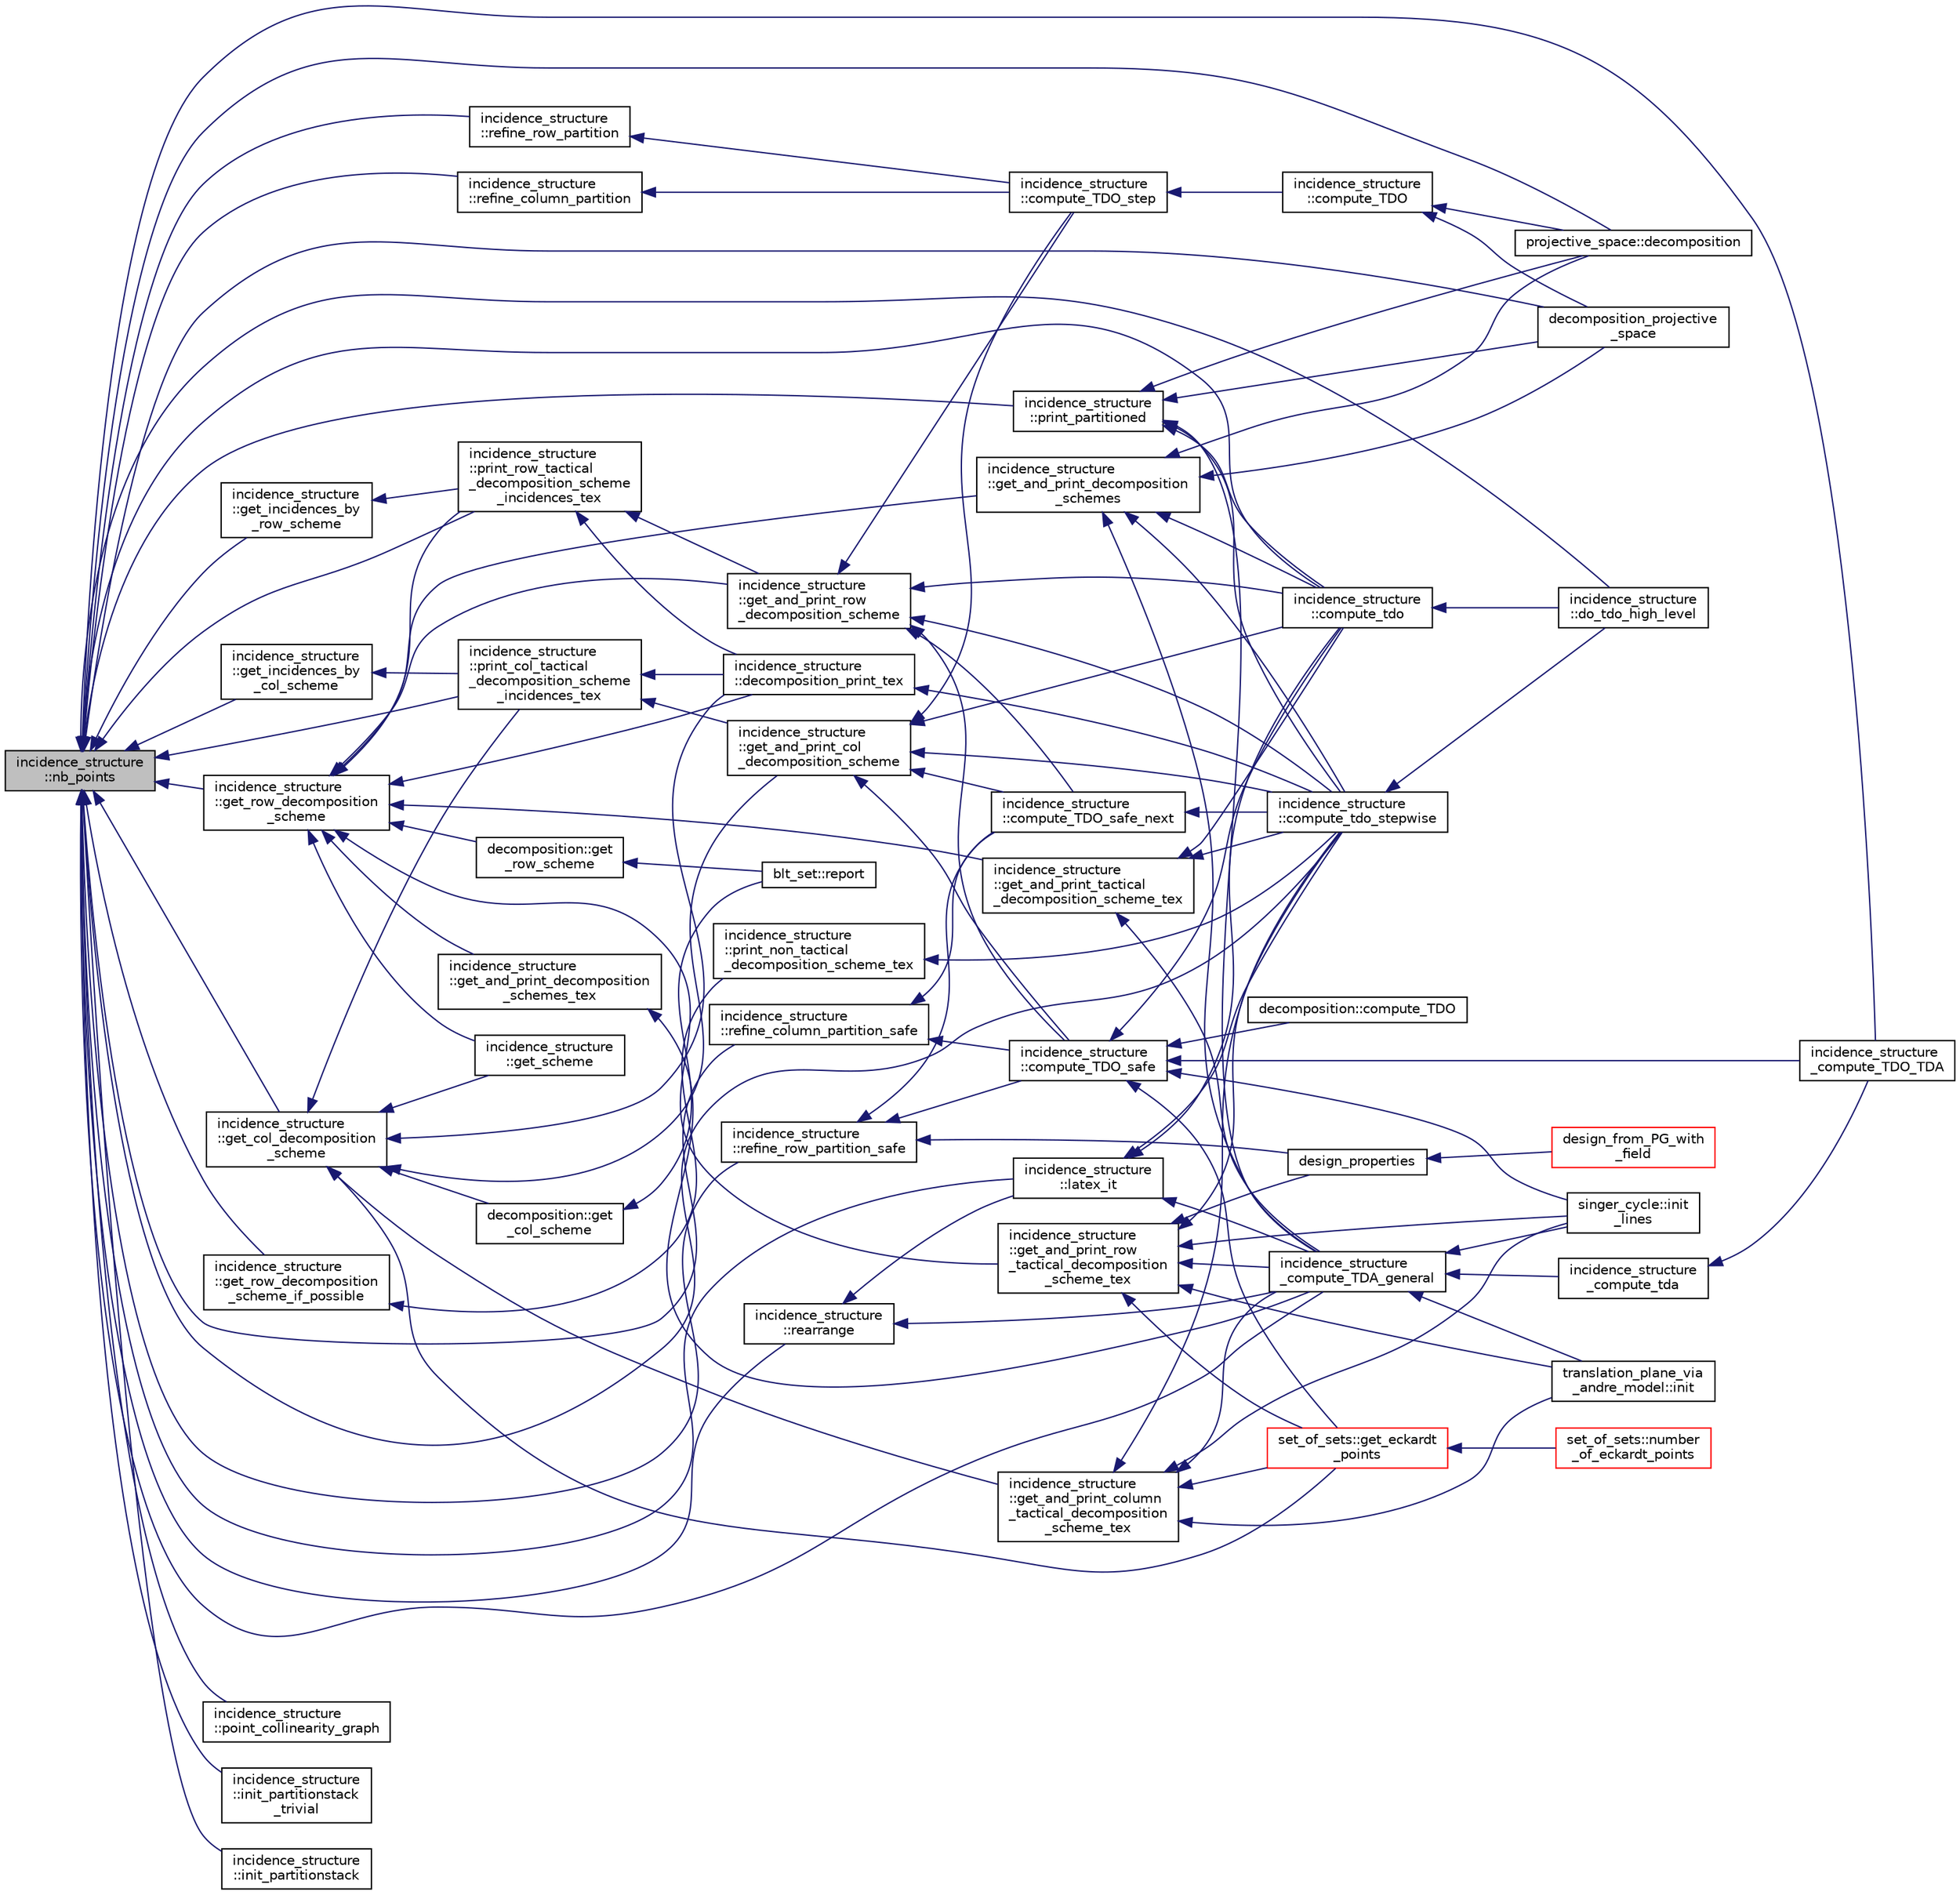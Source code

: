 digraph "incidence_structure::nb_points"
{
  edge [fontname="Helvetica",fontsize="10",labelfontname="Helvetica",labelfontsize="10"];
  node [fontname="Helvetica",fontsize="10",shape=record];
  rankdir="LR";
  Node5301 [label="incidence_structure\l::nb_points",height=0.2,width=0.4,color="black", fillcolor="grey75", style="filled", fontcolor="black"];
  Node5301 -> Node5302 [dir="back",color="midnightblue",fontsize="10",style="solid",fontname="Helvetica"];
  Node5302 [label="decomposition_projective\l_space",height=0.2,width=0.4,color="black", fillcolor="white", style="filled",URL="$df/d74/tl__geometry_8h.html#a82c6b40b3138e3e5bae2299d49680ac1"];
  Node5301 -> Node5303 [dir="back",color="midnightblue",fontsize="10",style="solid",fontname="Helvetica"];
  Node5303 [label="incidence_structure\l::refine_column_partition_safe",height=0.2,width=0.4,color="black", fillcolor="white", style="filled",URL="$da/d8a/classincidence__structure.html#a958f8ddce2d53753adb1df588bf0e721"];
  Node5303 -> Node5304 [dir="back",color="midnightblue",fontsize="10",style="solid",fontname="Helvetica"];
  Node5304 [label="incidence_structure\l::compute_TDO_safe_next",height=0.2,width=0.4,color="black", fillcolor="white", style="filled",URL="$da/d8a/classincidence__structure.html#a7c315a348fc6bed0f8642767cc9cd7d1"];
  Node5304 -> Node5305 [dir="back",color="midnightblue",fontsize="10",style="solid",fontname="Helvetica"];
  Node5305 [label="incidence_structure\l::compute_tdo_stepwise",height=0.2,width=0.4,color="black", fillcolor="white", style="filled",URL="$da/d8a/classincidence__structure.html#a91a7039b74c96b39bcd084b02181f191"];
  Node5305 -> Node5306 [dir="back",color="midnightblue",fontsize="10",style="solid",fontname="Helvetica"];
  Node5306 [label="incidence_structure\l::do_tdo_high_level",height=0.2,width=0.4,color="black", fillcolor="white", style="filled",URL="$da/d8a/classincidence__structure.html#a8840e820448ad980279f244a90888b77"];
  Node5303 -> Node5307 [dir="back",color="midnightblue",fontsize="10",style="solid",fontname="Helvetica"];
  Node5307 [label="incidence_structure\l::compute_TDO_safe",height=0.2,width=0.4,color="black", fillcolor="white", style="filled",URL="$da/d8a/classincidence__structure.html#ab1409e71c4b6855e49edfd3526644202"];
  Node5307 -> Node5308 [dir="back",color="midnightblue",fontsize="10",style="solid",fontname="Helvetica"];
  Node5308 [label="set_of_sets::get_eckardt\l_points",height=0.2,width=0.4,color="red", fillcolor="white", style="filled",URL="$da/dd6/classset__of__sets.html#af6713e71ef5a1b7cc7892d78900166c4"];
  Node5308 -> Node5309 [dir="back",color="midnightblue",fontsize="10",style="solid",fontname="Helvetica"];
  Node5309 [label="set_of_sets::number\l_of_eckardt_points",height=0.2,width=0.4,color="red", fillcolor="white", style="filled",URL="$da/dd6/classset__of__sets.html#acf1d8689cc8ef9c4987d86c78be68302"];
  Node5307 -> Node5319 [dir="back",color="midnightblue",fontsize="10",style="solid",fontname="Helvetica"];
  Node5319 [label="decomposition::compute_TDO",height=0.2,width=0.4,color="black", fillcolor="white", style="filled",URL="$d3/d2b/classdecomposition.html#acde2ae0342c89d2ba817ecdc98813cbe"];
  Node5307 -> Node5320 [dir="back",color="midnightblue",fontsize="10",style="solid",fontname="Helvetica"];
  Node5320 [label="incidence_structure\l::compute_tdo",height=0.2,width=0.4,color="black", fillcolor="white", style="filled",URL="$da/d8a/classincidence__structure.html#a74cfa0336bdb1b0d0eace43f330a2b0f"];
  Node5320 -> Node5306 [dir="back",color="midnightblue",fontsize="10",style="solid",fontname="Helvetica"];
  Node5307 -> Node5321 [dir="back",color="midnightblue",fontsize="10",style="solid",fontname="Helvetica"];
  Node5321 [label="incidence_structure\l_compute_TDO_TDA",height=0.2,width=0.4,color="black", fillcolor="white", style="filled",URL="$df/d74/tl__geometry_8h.html#a63d0e7a207e173b92c0e560df4d8e980"];
  Node5307 -> Node5322 [dir="back",color="midnightblue",fontsize="10",style="solid",fontname="Helvetica"];
  Node5322 [label="singer_cycle::init\l_lines",height=0.2,width=0.4,color="black", fillcolor="white", style="filled",URL="$d8/d13/classsinger__cycle.html#a817cbf613596d5db2cf5e926db8fa328"];
  Node5301 -> Node5323 [dir="back",color="midnightblue",fontsize="10",style="solid",fontname="Helvetica"];
  Node5323 [label="incidence_structure\l::refine_row_partition_safe",height=0.2,width=0.4,color="black", fillcolor="white", style="filled",URL="$da/d8a/classincidence__structure.html#ae84b2dc0f1a0cd1f9acfadcae21e3745"];
  Node5323 -> Node5324 [dir="back",color="midnightblue",fontsize="10",style="solid",fontname="Helvetica"];
  Node5324 [label="design_properties",height=0.2,width=0.4,color="black", fillcolor="white", style="filled",URL="$d9/dc2/apps_2combinatorics_2design_8_c.html#a7d7aac893d68b4a25d1ab91b57ae2af1"];
  Node5324 -> Node5325 [dir="back",color="midnightblue",fontsize="10",style="solid",fontname="Helvetica"];
  Node5325 [label="design_from_PG_with\l_field",height=0.2,width=0.4,color="red", fillcolor="white", style="filled",URL="$d9/dc2/apps_2combinatorics_2design_8_c.html#a5d0ddbe05228e631bc5fc469bc9ba6dd"];
  Node5323 -> Node5304 [dir="back",color="midnightblue",fontsize="10",style="solid",fontname="Helvetica"];
  Node5323 -> Node5307 [dir="back",color="midnightblue",fontsize="10",style="solid",fontname="Helvetica"];
  Node5301 -> Node5328 [dir="back",color="midnightblue",fontsize="10",style="solid",fontname="Helvetica"];
  Node5328 [label="incidence_structure\l::refine_column_partition",height=0.2,width=0.4,color="black", fillcolor="white", style="filled",URL="$da/d8a/classincidence__structure.html#ac262f307c1531d67496129dc7890cda4"];
  Node5328 -> Node5329 [dir="back",color="midnightblue",fontsize="10",style="solid",fontname="Helvetica"];
  Node5329 [label="incidence_structure\l::compute_TDO_step",height=0.2,width=0.4,color="black", fillcolor="white", style="filled",URL="$da/d8a/classincidence__structure.html#a6175accaa64033df34d722c594a8b827"];
  Node5329 -> Node5330 [dir="back",color="midnightblue",fontsize="10",style="solid",fontname="Helvetica"];
  Node5330 [label="incidence_structure\l::compute_TDO",height=0.2,width=0.4,color="black", fillcolor="white", style="filled",URL="$da/d8a/classincidence__structure.html#a617e41f176be4a8d522036666342f65e"];
  Node5330 -> Node5302 [dir="back",color="midnightblue",fontsize="10",style="solid",fontname="Helvetica"];
  Node5330 -> Node5331 [dir="back",color="midnightblue",fontsize="10",style="solid",fontname="Helvetica"];
  Node5331 [label="projective_space::decomposition",height=0.2,width=0.4,color="black", fillcolor="white", style="filled",URL="$d2/d17/classprojective__space.html#ae060ee525e7a974bce04d78be7f6dd51"];
  Node5301 -> Node5332 [dir="back",color="midnightblue",fontsize="10",style="solid",fontname="Helvetica"];
  Node5332 [label="incidence_structure\l::refine_row_partition",height=0.2,width=0.4,color="black", fillcolor="white", style="filled",URL="$da/d8a/classincidence__structure.html#a6e1419be9f59e69fd83b44e6b11905ea"];
  Node5332 -> Node5329 [dir="back",color="midnightblue",fontsize="10",style="solid",fontname="Helvetica"];
  Node5301 -> Node5333 [dir="back",color="midnightblue",fontsize="10",style="solid",fontname="Helvetica"];
  Node5333 [label="incidence_structure\l::print_row_tactical\l_decomposition_scheme\l_incidences_tex",height=0.2,width=0.4,color="black", fillcolor="white", style="filled",URL="$da/d8a/classincidence__structure.html#a23279d5c98b702de05171c245d5375fa"];
  Node5333 -> Node5334 [dir="back",color="midnightblue",fontsize="10",style="solid",fontname="Helvetica"];
  Node5334 [label="incidence_structure\l::get_and_print_row\l_decomposition_scheme",height=0.2,width=0.4,color="black", fillcolor="white", style="filled",URL="$da/d8a/classincidence__structure.html#a4a1e589bb5c47fb2d98fdb561b669dcf"];
  Node5334 -> Node5304 [dir="back",color="midnightblue",fontsize="10",style="solid",fontname="Helvetica"];
  Node5334 -> Node5307 [dir="back",color="midnightblue",fontsize="10",style="solid",fontname="Helvetica"];
  Node5334 -> Node5329 [dir="back",color="midnightblue",fontsize="10",style="solid",fontname="Helvetica"];
  Node5334 -> Node5320 [dir="back",color="midnightblue",fontsize="10",style="solid",fontname="Helvetica"];
  Node5334 -> Node5305 [dir="back",color="midnightblue",fontsize="10",style="solid",fontname="Helvetica"];
  Node5333 -> Node5335 [dir="back",color="midnightblue",fontsize="10",style="solid",fontname="Helvetica"];
  Node5335 [label="incidence_structure\l::decomposition_print_tex",height=0.2,width=0.4,color="black", fillcolor="white", style="filled",URL="$da/d8a/classincidence__structure.html#ada3fae9fd1819b36e6bfe18dedd01e6a"];
  Node5335 -> Node5305 [dir="back",color="midnightblue",fontsize="10",style="solid",fontname="Helvetica"];
  Node5301 -> Node5336 [dir="back",color="midnightblue",fontsize="10",style="solid",fontname="Helvetica"];
  Node5336 [label="incidence_structure\l::print_col_tactical\l_decomposition_scheme\l_incidences_tex",height=0.2,width=0.4,color="black", fillcolor="white", style="filled",URL="$da/d8a/classincidence__structure.html#a56e24435baf9162d6c00080972b49b2c"];
  Node5336 -> Node5337 [dir="back",color="midnightblue",fontsize="10",style="solid",fontname="Helvetica"];
  Node5337 [label="incidence_structure\l::get_and_print_col\l_decomposition_scheme",height=0.2,width=0.4,color="black", fillcolor="white", style="filled",URL="$da/d8a/classincidence__structure.html#a0c51e7224f51f1434025ff6d8a10522c"];
  Node5337 -> Node5304 [dir="back",color="midnightblue",fontsize="10",style="solid",fontname="Helvetica"];
  Node5337 -> Node5307 [dir="back",color="midnightblue",fontsize="10",style="solid",fontname="Helvetica"];
  Node5337 -> Node5329 [dir="back",color="midnightblue",fontsize="10",style="solid",fontname="Helvetica"];
  Node5337 -> Node5320 [dir="back",color="midnightblue",fontsize="10",style="solid",fontname="Helvetica"];
  Node5337 -> Node5305 [dir="back",color="midnightblue",fontsize="10",style="solid",fontname="Helvetica"];
  Node5336 -> Node5335 [dir="back",color="midnightblue",fontsize="10",style="solid",fontname="Helvetica"];
  Node5301 -> Node5338 [dir="back",color="midnightblue",fontsize="10",style="solid",fontname="Helvetica"];
  Node5338 [label="incidence_structure\l::get_incidences_by\l_row_scheme",height=0.2,width=0.4,color="black", fillcolor="white", style="filled",URL="$da/d8a/classincidence__structure.html#addab249e03244133841bd793389c792c"];
  Node5338 -> Node5333 [dir="back",color="midnightblue",fontsize="10",style="solid",fontname="Helvetica"];
  Node5301 -> Node5339 [dir="back",color="midnightblue",fontsize="10",style="solid",fontname="Helvetica"];
  Node5339 [label="incidence_structure\l::get_incidences_by\l_col_scheme",height=0.2,width=0.4,color="black", fillcolor="white", style="filled",URL="$da/d8a/classincidence__structure.html#adacdd5e58318775f9d3049cbdf47c9ad"];
  Node5339 -> Node5336 [dir="back",color="midnightblue",fontsize="10",style="solid",fontname="Helvetica"];
  Node5301 -> Node5340 [dir="back",color="midnightblue",fontsize="10",style="solid",fontname="Helvetica"];
  Node5340 [label="incidence_structure\l::get_row_decomposition\l_scheme",height=0.2,width=0.4,color="black", fillcolor="white", style="filled",URL="$da/d8a/classincidence__structure.html#aa0ad04253ba8e75bb15900ee8b01c9aa"];
  Node5340 -> Node5341 [dir="back",color="midnightblue",fontsize="10",style="solid",fontname="Helvetica"];
  Node5341 [label="decomposition::get\l_row_scheme",height=0.2,width=0.4,color="black", fillcolor="white", style="filled",URL="$d3/d2b/classdecomposition.html#acdb57cdc0c5b1b4692337a7a629f7113"];
  Node5341 -> Node5342 [dir="back",color="midnightblue",fontsize="10",style="solid",fontname="Helvetica"];
  Node5342 [label="blt_set::report",height=0.2,width=0.4,color="black", fillcolor="white", style="filled",URL="$d1/d3d/classblt__set.html#a6b19f88bd2b92ebfba7e7c362eb9065c"];
  Node5340 -> Node5333 [dir="back",color="midnightblue",fontsize="10",style="solid",fontname="Helvetica"];
  Node5340 -> Node5334 [dir="back",color="midnightblue",fontsize="10",style="solid",fontname="Helvetica"];
  Node5340 -> Node5343 [dir="back",color="midnightblue",fontsize="10",style="solid",fontname="Helvetica"];
  Node5343 [label="incidence_structure\l::get_and_print_decomposition\l_schemes",height=0.2,width=0.4,color="black", fillcolor="white", style="filled",URL="$da/d8a/classincidence__structure.html#a95766a2ffb220bae98b60ed3c91bce9a"];
  Node5343 -> Node5302 [dir="back",color="midnightblue",fontsize="10",style="solid",fontname="Helvetica"];
  Node5343 -> Node5320 [dir="back",color="midnightblue",fontsize="10",style="solid",fontname="Helvetica"];
  Node5343 -> Node5305 [dir="back",color="midnightblue",fontsize="10",style="solid",fontname="Helvetica"];
  Node5343 -> Node5344 [dir="back",color="midnightblue",fontsize="10",style="solid",fontname="Helvetica"];
  Node5344 [label="incidence_structure\l_compute_TDA_general",height=0.2,width=0.4,color="black", fillcolor="white", style="filled",URL="$df/d74/tl__geometry_8h.html#a21ab759f6e646f3fe703c17f39361448"];
  Node5344 -> Node5345 [dir="back",color="midnightblue",fontsize="10",style="solid",fontname="Helvetica"];
  Node5345 [label="incidence_structure\l_compute_tda",height=0.2,width=0.4,color="black", fillcolor="white", style="filled",URL="$df/d74/tl__geometry_8h.html#ab3a7584f120bbaf752a5bd831d3ebf72"];
  Node5345 -> Node5321 [dir="back",color="midnightblue",fontsize="10",style="solid",fontname="Helvetica"];
  Node5344 -> Node5322 [dir="back",color="midnightblue",fontsize="10",style="solid",fontname="Helvetica"];
  Node5344 -> Node5346 [dir="back",color="midnightblue",fontsize="10",style="solid",fontname="Helvetica"];
  Node5346 [label="translation_plane_via\l_andre_model::init",height=0.2,width=0.4,color="black", fillcolor="white", style="filled",URL="$d1/dcc/classtranslation__plane__via__andre__model.html#adb424599de168ade331979a9218ee07b"];
  Node5343 -> Node5331 [dir="back",color="midnightblue",fontsize="10",style="solid",fontname="Helvetica"];
  Node5340 -> Node5347 [dir="back",color="midnightblue",fontsize="10",style="solid",fontname="Helvetica"];
  Node5347 [label="incidence_structure\l::get_and_print_decomposition\l_schemes_tex",height=0.2,width=0.4,color="black", fillcolor="white", style="filled",URL="$da/d8a/classincidence__structure.html#a2a9844501c86ee7588a64227cc6867e5"];
  Node5347 -> Node5344 [dir="back",color="midnightblue",fontsize="10",style="solid",fontname="Helvetica"];
  Node5340 -> Node5348 [dir="back",color="midnightblue",fontsize="10",style="solid",fontname="Helvetica"];
  Node5348 [label="incidence_structure\l::get_and_print_tactical\l_decomposition_scheme_tex",height=0.2,width=0.4,color="black", fillcolor="white", style="filled",URL="$da/d8a/classincidence__structure.html#a88a5db2769f6529b86c1ee250ceed24d"];
  Node5348 -> Node5320 [dir="back",color="midnightblue",fontsize="10",style="solid",fontname="Helvetica"];
  Node5348 -> Node5305 [dir="back",color="midnightblue",fontsize="10",style="solid",fontname="Helvetica"];
  Node5348 -> Node5344 [dir="back",color="midnightblue",fontsize="10",style="solid",fontname="Helvetica"];
  Node5340 -> Node5349 [dir="back",color="midnightblue",fontsize="10",style="solid",fontname="Helvetica"];
  Node5349 [label="incidence_structure\l::get_scheme",height=0.2,width=0.4,color="black", fillcolor="white", style="filled",URL="$da/d8a/classincidence__structure.html#a13191a7c41cd54c5a453e82395893ad9"];
  Node5340 -> Node5350 [dir="back",color="midnightblue",fontsize="10",style="solid",fontname="Helvetica"];
  Node5350 [label="incidence_structure\l::get_and_print_row\l_tactical_decomposition\l_scheme_tex",height=0.2,width=0.4,color="black", fillcolor="white", style="filled",URL="$da/d8a/classincidence__structure.html#a93bcc4c9c4ebb9635a60b2c5df9c43b0"];
  Node5350 -> Node5324 [dir="back",color="midnightblue",fontsize="10",style="solid",fontname="Helvetica"];
  Node5350 -> Node5308 [dir="back",color="midnightblue",fontsize="10",style="solid",fontname="Helvetica"];
  Node5350 -> Node5305 [dir="back",color="midnightblue",fontsize="10",style="solid",fontname="Helvetica"];
  Node5350 -> Node5344 [dir="back",color="midnightblue",fontsize="10",style="solid",fontname="Helvetica"];
  Node5350 -> Node5322 [dir="back",color="midnightblue",fontsize="10",style="solid",fontname="Helvetica"];
  Node5350 -> Node5346 [dir="back",color="midnightblue",fontsize="10",style="solid",fontname="Helvetica"];
  Node5340 -> Node5335 [dir="back",color="midnightblue",fontsize="10",style="solid",fontname="Helvetica"];
  Node5301 -> Node5351 [dir="back",color="midnightblue",fontsize="10",style="solid",fontname="Helvetica"];
  Node5351 [label="incidence_structure\l::get_row_decomposition\l_scheme_if_possible",height=0.2,width=0.4,color="black", fillcolor="white", style="filled",URL="$da/d8a/classincidence__structure.html#ac93d2a6419b0fca3f25f101c5f08caf5"];
  Node5351 -> Node5352 [dir="back",color="midnightblue",fontsize="10",style="solid",fontname="Helvetica"];
  Node5352 [label="incidence_structure\l::print_non_tactical\l_decomposition_scheme_tex",height=0.2,width=0.4,color="black", fillcolor="white", style="filled",URL="$da/d8a/classincidence__structure.html#a27995a1d72c680e66343d871d838800e"];
  Node5352 -> Node5305 [dir="back",color="midnightblue",fontsize="10",style="solid",fontname="Helvetica"];
  Node5301 -> Node5353 [dir="back",color="midnightblue",fontsize="10",style="solid",fontname="Helvetica"];
  Node5353 [label="incidence_structure\l::get_col_decomposition\l_scheme",height=0.2,width=0.4,color="black", fillcolor="white", style="filled",URL="$da/d8a/classincidence__structure.html#a576b9add81a037a3d8f566ce28541673"];
  Node5353 -> Node5308 [dir="back",color="midnightblue",fontsize="10",style="solid",fontname="Helvetica"];
  Node5353 -> Node5354 [dir="back",color="midnightblue",fontsize="10",style="solid",fontname="Helvetica"];
  Node5354 [label="decomposition::get\l_col_scheme",height=0.2,width=0.4,color="black", fillcolor="white", style="filled",URL="$d3/d2b/classdecomposition.html#a998bb452e79a9e4afb13dd2c577f4bf3"];
  Node5354 -> Node5342 [dir="back",color="midnightblue",fontsize="10",style="solid",fontname="Helvetica"];
  Node5353 -> Node5336 [dir="back",color="midnightblue",fontsize="10",style="solid",fontname="Helvetica"];
  Node5353 -> Node5337 [dir="back",color="midnightblue",fontsize="10",style="solid",fontname="Helvetica"];
  Node5353 -> Node5349 [dir="back",color="midnightblue",fontsize="10",style="solid",fontname="Helvetica"];
  Node5353 -> Node5355 [dir="back",color="midnightblue",fontsize="10",style="solid",fontname="Helvetica"];
  Node5355 [label="incidence_structure\l::get_and_print_column\l_tactical_decomposition\l_scheme_tex",height=0.2,width=0.4,color="black", fillcolor="white", style="filled",URL="$da/d8a/classincidence__structure.html#a579c0686f4e480a4239e7a00c80f665f"];
  Node5355 -> Node5308 [dir="back",color="midnightblue",fontsize="10",style="solid",fontname="Helvetica"];
  Node5355 -> Node5305 [dir="back",color="midnightblue",fontsize="10",style="solid",fontname="Helvetica"];
  Node5355 -> Node5344 [dir="back",color="midnightblue",fontsize="10",style="solid",fontname="Helvetica"];
  Node5355 -> Node5322 [dir="back",color="midnightblue",fontsize="10",style="solid",fontname="Helvetica"];
  Node5355 -> Node5346 [dir="back",color="midnightblue",fontsize="10",style="solid",fontname="Helvetica"];
  Node5353 -> Node5335 [dir="back",color="midnightblue",fontsize="10",style="solid",fontname="Helvetica"];
  Node5301 -> Node5356 [dir="back",color="midnightblue",fontsize="10",style="solid",fontname="Helvetica"];
  Node5356 [label="incidence_structure\l::print_partitioned",height=0.2,width=0.4,color="black", fillcolor="white", style="filled",URL="$da/d8a/classincidence__structure.html#a9e18878f5cc9dbeca4806bd5aab5b054"];
  Node5356 -> Node5302 [dir="back",color="midnightblue",fontsize="10",style="solid",fontname="Helvetica"];
  Node5356 -> Node5320 [dir="back",color="midnightblue",fontsize="10",style="solid",fontname="Helvetica"];
  Node5356 -> Node5305 [dir="back",color="midnightblue",fontsize="10",style="solid",fontname="Helvetica"];
  Node5356 -> Node5344 [dir="back",color="midnightblue",fontsize="10",style="solid",fontname="Helvetica"];
  Node5356 -> Node5331 [dir="back",color="midnightblue",fontsize="10",style="solid",fontname="Helvetica"];
  Node5301 -> Node5357 [dir="back",color="midnightblue",fontsize="10",style="solid",fontname="Helvetica"];
  Node5357 [label="incidence_structure\l::point_collinearity_graph",height=0.2,width=0.4,color="black", fillcolor="white", style="filled",URL="$da/d8a/classincidence__structure.html#a86b9bdb4481941c837f9cf21da0f7a90"];
  Node5301 -> Node5358 [dir="back",color="midnightblue",fontsize="10",style="solid",fontname="Helvetica"];
  Node5358 [label="incidence_structure\l::latex_it",height=0.2,width=0.4,color="black", fillcolor="white", style="filled",URL="$da/d8a/classincidence__structure.html#a7ad3d823093d5938d41c36230b9b8ea6"];
  Node5358 -> Node5320 [dir="back",color="midnightblue",fontsize="10",style="solid",fontname="Helvetica"];
  Node5358 -> Node5305 [dir="back",color="midnightblue",fontsize="10",style="solid",fontname="Helvetica"];
  Node5358 -> Node5344 [dir="back",color="midnightblue",fontsize="10",style="solid",fontname="Helvetica"];
  Node5301 -> Node5359 [dir="back",color="midnightblue",fontsize="10",style="solid",fontname="Helvetica"];
  Node5359 [label="incidence_structure\l::rearrange",height=0.2,width=0.4,color="black", fillcolor="white", style="filled",URL="$da/d8a/classincidence__structure.html#ad692ab2f42456aeee575311c2cdbbdf9"];
  Node5359 -> Node5358 [dir="back",color="midnightblue",fontsize="10",style="solid",fontname="Helvetica"];
  Node5359 -> Node5344 [dir="back",color="midnightblue",fontsize="10",style="solid",fontname="Helvetica"];
  Node5301 -> Node5306 [dir="back",color="midnightblue",fontsize="10",style="solid",fontname="Helvetica"];
  Node5301 -> Node5320 [dir="back",color="midnightblue",fontsize="10",style="solid",fontname="Helvetica"];
  Node5301 -> Node5305 [dir="back",color="midnightblue",fontsize="10",style="solid",fontname="Helvetica"];
  Node5301 -> Node5360 [dir="back",color="midnightblue",fontsize="10",style="solid",fontname="Helvetica"];
  Node5360 [label="incidence_structure\l::init_partitionstack\l_trivial",height=0.2,width=0.4,color="black", fillcolor="white", style="filled",URL="$da/d8a/classincidence__structure.html#a1ef40a989dce94be003b922c826926c0"];
  Node5301 -> Node5361 [dir="back",color="midnightblue",fontsize="10",style="solid",fontname="Helvetica"];
  Node5361 [label="incidence_structure\l::init_partitionstack",height=0.2,width=0.4,color="black", fillcolor="white", style="filled",URL="$da/d8a/classincidence__structure.html#ac59c8f4edb758351e38b68bd0ecb979d"];
  Node5301 -> Node5344 [dir="back",color="midnightblue",fontsize="10",style="solid",fontname="Helvetica"];
  Node5301 -> Node5321 [dir="back",color="midnightblue",fontsize="10",style="solid",fontname="Helvetica"];
  Node5301 -> Node5331 [dir="back",color="midnightblue",fontsize="10",style="solid",fontname="Helvetica"];
}
